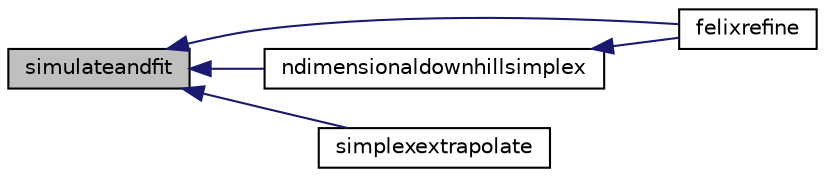 digraph "simulateandfit"
{
  edge [fontname="Helvetica",fontsize="10",labelfontname="Helvetica",labelfontsize="10"];
  node [fontname="Helvetica",fontsize="10",shape=record];
  rankdir="LR";
  Node1 [label="simulateandfit",height=0.2,width=0.4,color="black", fillcolor="grey75", style="filled", fontcolor="black"];
  Node1 -> Node2 [dir="back",color="midnightblue",fontsize="10",style="solid",fontname="Helvetica"];
  Node2 [label="felixrefine",height=0.2,width=0.4,color="black", fillcolor="white", style="filled",URL="$felixrefine_8f90.html#aecbf263fc9c06070ed63b7a31c76bbef"];
  Node1 -> Node3 [dir="back",color="midnightblue",fontsize="10",style="solid",fontname="Helvetica"];
  Node3 [label="ndimensionaldownhillsimplex",height=0.2,width=0.4,color="black", fillcolor="white", style="filled",URL="$simplex_8f90.html#a51042de79e202f5b883de0d70b0815dc"];
  Node3 -> Node2 [dir="back",color="midnightblue",fontsize="10",style="solid",fontname="Helvetica"];
  Node1 -> Node4 [dir="back",color="midnightblue",fontsize="10",style="solid",fontname="Helvetica"];
  Node4 [label="simplexextrapolate",height=0.2,width=0.4,color="black", fillcolor="white", style="filled",URL="$simplex_8f90.html#a25ad91b0853caf2e81addb68f144b5a1"];
}
